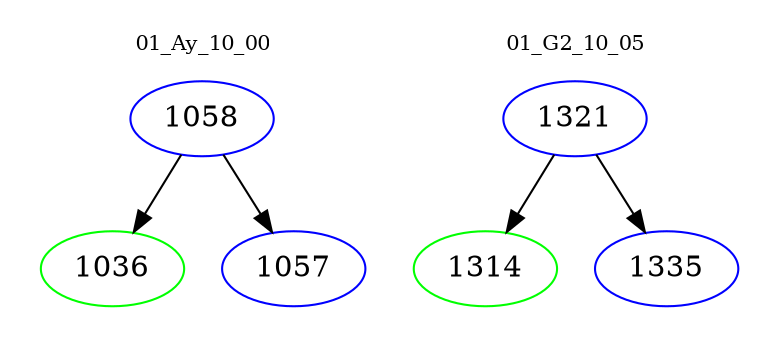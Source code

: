 digraph{
subgraph cluster_0 {
color = white
label = "01_Ay_10_00";
fontsize=10;
T0_1058 [label="1058", color="blue"]
T0_1058 -> T0_1036 [color="black"]
T0_1036 [label="1036", color="green"]
T0_1058 -> T0_1057 [color="black"]
T0_1057 [label="1057", color="blue"]
}
subgraph cluster_1 {
color = white
label = "01_G2_10_05";
fontsize=10;
T1_1321 [label="1321", color="blue"]
T1_1321 -> T1_1314 [color="black"]
T1_1314 [label="1314", color="green"]
T1_1321 -> T1_1335 [color="black"]
T1_1335 [label="1335", color="blue"]
}
}
